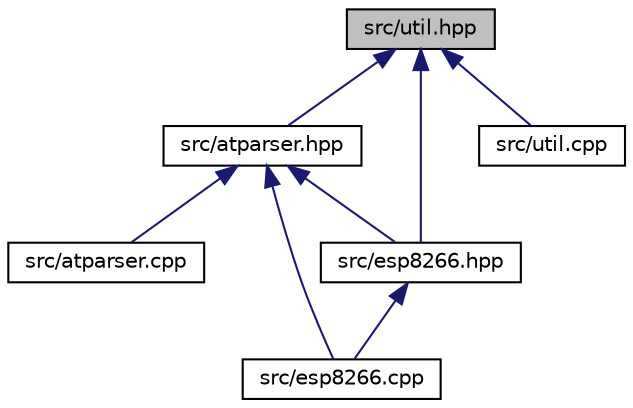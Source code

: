 digraph "src/util.hpp"
{
  edge [fontname="Helvetica",fontsize="10",labelfontname="Helvetica",labelfontsize="10"];
  node [fontname="Helvetica",fontsize="10",shape=record];
  Node1 [label="src/util.hpp",height=0.2,width=0.4,color="black", fillcolor="grey75", style="filled" fontcolor="black"];
  Node1 -> Node2 [dir="back",color="midnightblue",fontsize="10",style="solid",fontname="Helvetica"];
  Node2 [label="src/atparser.hpp",height=0.2,width=0.4,color="black", fillcolor="white", style="filled",URL="$atparser_8hpp.html"];
  Node2 -> Node3 [dir="back",color="midnightblue",fontsize="10",style="solid",fontname="Helvetica"];
  Node3 [label="src/atparser.cpp",height=0.2,width=0.4,color="black", fillcolor="white", style="filled",URL="$atparser_8cpp.html"];
  Node2 -> Node4 [dir="back",color="midnightblue",fontsize="10",style="solid",fontname="Helvetica"];
  Node4 [label="src/esp8266.hpp",height=0.2,width=0.4,color="black", fillcolor="white", style="filled",URL="$esp8266_8hpp.html"];
  Node4 -> Node5 [dir="back",color="midnightblue",fontsize="10",style="solid",fontname="Helvetica"];
  Node5 [label="src/esp8266.cpp",height=0.2,width=0.4,color="black", fillcolor="white", style="filled",URL="$esp8266_8cpp.html"];
  Node2 -> Node5 [dir="back",color="midnightblue",fontsize="10",style="solid",fontname="Helvetica"];
  Node1 -> Node4 [dir="back",color="midnightblue",fontsize="10",style="solid",fontname="Helvetica"];
  Node1 -> Node6 [dir="back",color="midnightblue",fontsize="10",style="solid",fontname="Helvetica"];
  Node6 [label="src/util.cpp",height=0.2,width=0.4,color="black", fillcolor="white", style="filled",URL="$util_8cpp.html"];
}
